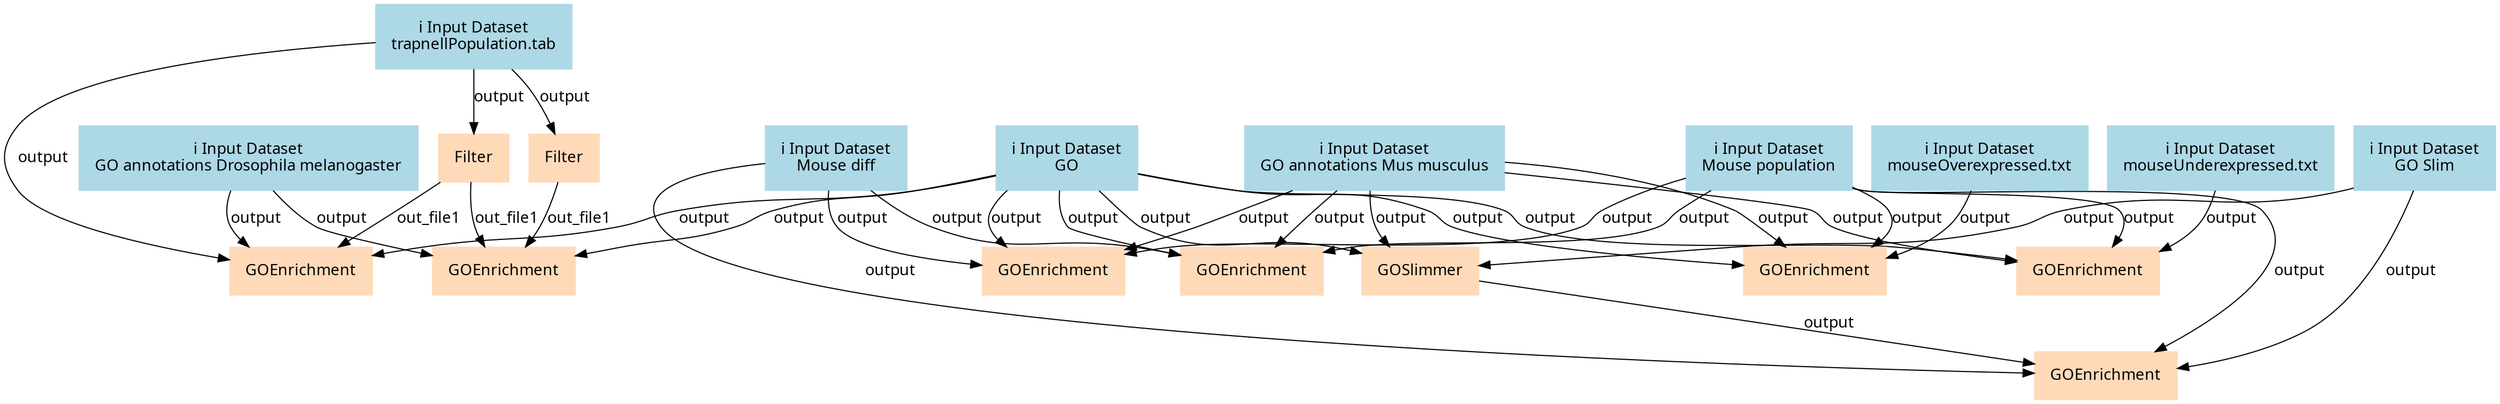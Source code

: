 digraph main {
  node [fontname="Atkinson Hyperlegible", shape=box, color=white,style=filled,color=peachpuff,margin="0.2,0.2"];
  edge [fontname="Atkinson Hyperlegible"];
  0[color=lightblue,label="ℹ️ Input Dataset\nGO annotations Drosophila melanogaster"]
  1[color=lightblue,label="ℹ️ Input Dataset\nGO"]
  10[label="Filter"]
  2 -> 10 [label="output"]
  11[label="GOEnrichment"]
  3 -> 11 [label="output"]
  1 -> 11 [label="output"]
  4 -> 11 [label="output"]
  5 -> 11 [label="output"]
  12[label="GOEnrichment"]
  3 -> 12 [label="output"]
  1 -> 12 [label="output"]
  4 -> 12 [label="output"]
  5 -> 12 [label="output"]
  13[label="GOSlimmer"]
  3 -> 13 [label="output"]
  1 -> 13 [label="output"]
  6 -> 13 [label="output"]
  14[label="GOEnrichment"]
  3 -> 14 [label="output"]
  1 -> 14 [label="output"]
  4 -> 14 [label="output"]
  7 -> 14 [label="output"]
  15[label="GOEnrichment"]
  3 -> 15 [label="output"]
  1 -> 15 [label="output"]
  4 -> 15 [label="output"]
  8 -> 15 [label="output"]
  16[label="GOEnrichment"]
  0 -> 16 [label="output"]
  1 -> 16 [label="output"]
  2 -> 16 [label="output"]
  9 -> 16 [label="out_file1"]
  17[label="GOEnrichment"]
  0 -> 17 [label="output"]
  1 -> 17 [label="output"]
  10 -> 17 [label="out_file1"]
  9 -> 17 [label="out_file1"]
  18[label="GOEnrichment"]
  13 -> 18 [label="output"]
  6 -> 18 [label="output"]
  4 -> 18 [label="output"]
  5 -> 18 [label="output"]
  2[color=lightblue,label="ℹ️ Input Dataset\ntrapnellPopulation.tab"]
  3[color=lightblue,label="ℹ️ Input Dataset\nGO annotations Mus musculus"]
  4[color=lightblue,label="ℹ️ Input Dataset\nMouse population"]
  5[color=lightblue,label="ℹ️ Input Dataset\nMouse diff"]
  6[color=lightblue,label="ℹ️ Input Dataset\nGO Slim"]
  7[color=lightblue,label="ℹ️ Input Dataset\nmouseUnderexpressed.txt"]
  8[color=lightblue,label="ℹ️ Input Dataset\nmouseOverexpressed.txt"]
  9[label="Filter"]
  2 -> 9 [label="output"]
}